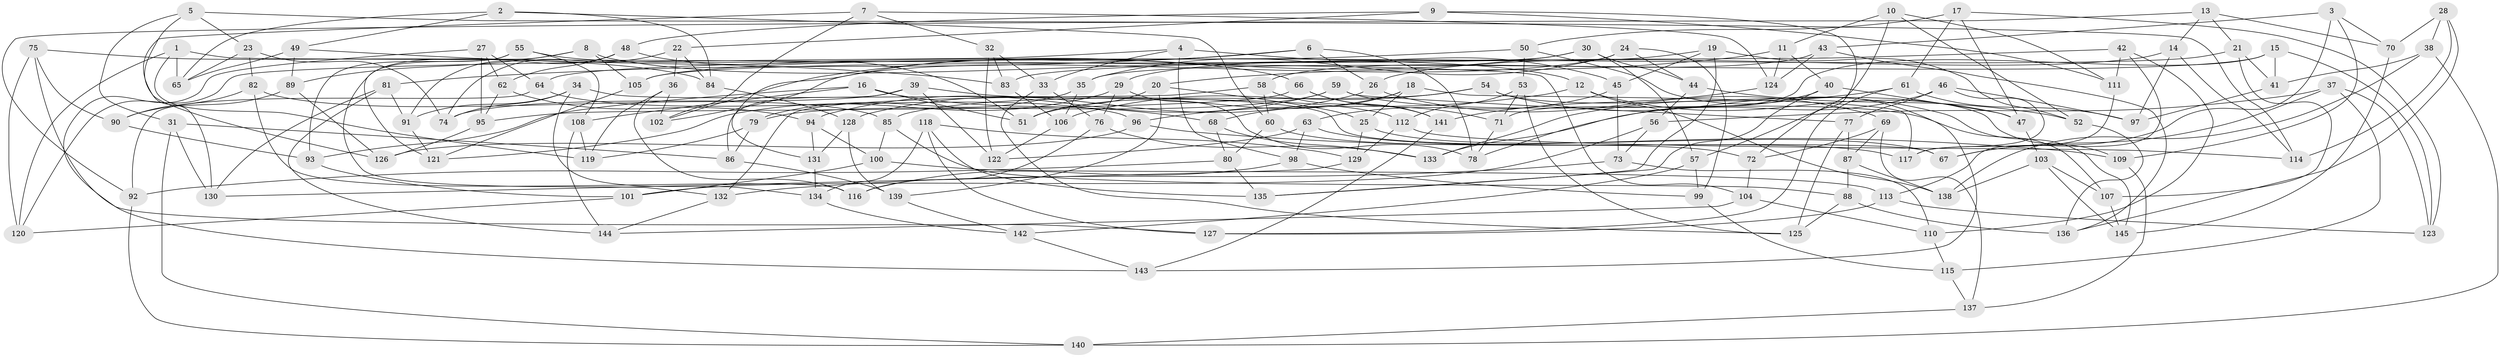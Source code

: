 // coarse degree distribution, {9: 0.029411764705882353, 4: 0.8529411764705882, 11: 0.0392156862745098, 3: 0.029411764705882353, 12: 0.029411764705882353, 8: 0.00980392156862745, 6: 0.00980392156862745}
// Generated by graph-tools (version 1.1) at 2025/53/03/04/25 22:53:47]
// undirected, 145 vertices, 290 edges
graph export_dot {
  node [color=gray90,style=filled];
  1;
  2;
  3;
  4;
  5;
  6;
  7;
  8;
  9;
  10;
  11;
  12;
  13;
  14;
  15;
  16;
  17;
  18;
  19;
  20;
  21;
  22;
  23;
  24;
  25;
  26;
  27;
  28;
  29;
  30;
  31;
  32;
  33;
  34;
  35;
  36;
  37;
  38;
  39;
  40;
  41;
  42;
  43;
  44;
  45;
  46;
  47;
  48;
  49;
  50;
  51;
  52;
  53;
  54;
  55;
  56;
  57;
  58;
  59;
  60;
  61;
  62;
  63;
  64;
  65;
  66;
  67;
  68;
  69;
  70;
  71;
  72;
  73;
  74;
  75;
  76;
  77;
  78;
  79;
  80;
  81;
  82;
  83;
  84;
  85;
  86;
  87;
  88;
  89;
  90;
  91;
  92;
  93;
  94;
  95;
  96;
  97;
  98;
  99;
  100;
  101;
  102;
  103;
  104;
  105;
  106;
  107;
  108;
  109;
  110;
  111;
  112;
  113;
  114;
  115;
  116;
  117;
  118;
  119;
  120;
  121;
  122;
  123;
  124;
  125;
  126;
  127;
  128;
  129;
  130;
  131;
  132;
  133;
  134;
  135;
  136;
  137;
  138;
  139;
  140;
  141;
  142;
  143;
  144;
  145;
  1 -- 104;
  1 -- 119;
  1 -- 120;
  1 -- 65;
  2 -- 84;
  2 -- 49;
  2 -- 60;
  2 -- 65;
  3 -- 43;
  3 -- 109;
  3 -- 70;
  3 -- 67;
  4 -- 33;
  4 -- 45;
  4 -- 120;
  4 -- 98;
  5 -- 126;
  5 -- 114;
  5 -- 23;
  5 -- 31;
  6 -- 81;
  6 -- 78;
  6 -- 26;
  6 -- 131;
  7 -- 130;
  7 -- 124;
  7 -- 32;
  7 -- 102;
  8 -- 12;
  8 -- 89;
  8 -- 132;
  8 -- 105;
  9 -- 72;
  9 -- 111;
  9 -- 48;
  9 -- 22;
  10 -- 111;
  10 -- 11;
  10 -- 57;
  10 -- 52;
  11 -- 20;
  11 -- 124;
  11 -- 40;
  12 -- 138;
  12 -- 96;
  12 -- 47;
  13 -- 92;
  13 -- 70;
  13 -- 21;
  13 -- 14;
  14 -- 114;
  14 -- 26;
  14 -- 97;
  15 -- 123;
  15 -- 41;
  15 -- 71;
  15 -- 35;
  16 -- 51;
  16 -- 93;
  16 -- 68;
  16 -- 108;
  17 -- 123;
  17 -- 61;
  17 -- 47;
  17 -- 50;
  18 -- 68;
  18 -- 51;
  18 -- 117;
  18 -- 25;
  19 -- 29;
  19 -- 52;
  19 -- 45;
  19 -- 135;
  20 -- 25;
  20 -- 51;
  20 -- 139;
  21 -- 105;
  21 -- 41;
  21 -- 107;
  22 -- 84;
  22 -- 36;
  22 -- 74;
  23 -- 82;
  23 -- 74;
  23 -- 65;
  24 -- 44;
  24 -- 102;
  24 -- 35;
  24 -- 99;
  25 -- 67;
  25 -- 129;
  26 -- 128;
  26 -- 69;
  27 -- 64;
  27 -- 143;
  27 -- 95;
  27 -- 62;
  28 -- 114;
  28 -- 70;
  28 -- 38;
  28 -- 136;
  29 -- 121;
  29 -- 76;
  29 -- 78;
  30 -- 44;
  30 -- 102;
  30 -- 57;
  30 -- 105;
  31 -- 86;
  31 -- 140;
  31 -- 130;
  32 -- 122;
  32 -- 83;
  32 -- 33;
  33 -- 76;
  33 -- 125;
  34 -- 91;
  34 -- 67;
  34 -- 74;
  34 -- 134;
  35 -- 79;
  35 -- 106;
  36 -- 119;
  36 -- 102;
  36 -- 116;
  37 -- 67;
  37 -- 56;
  37 -- 123;
  37 -- 115;
  38 -- 140;
  38 -- 41;
  38 -- 138;
  39 -- 86;
  39 -- 112;
  39 -- 122;
  39 -- 74;
  40 -- 78;
  40 -- 47;
  40 -- 135;
  41 -- 97;
  42 -- 111;
  42 -- 113;
  42 -- 110;
  42 -- 83;
  43 -- 58;
  43 -- 136;
  43 -- 124;
  44 -- 52;
  44 -- 56;
  45 -- 73;
  45 -- 63;
  46 -- 97;
  46 -- 77;
  46 -- 133;
  46 -- 117;
  47 -- 103;
  48 -- 91;
  48 -- 62;
  48 -- 51;
  49 -- 89;
  49 -- 83;
  49 -- 65;
  50 -- 53;
  50 -- 64;
  50 -- 143;
  52 -- 136;
  53 -- 125;
  53 -- 112;
  53 -- 71;
  54 -- 85;
  54 -- 145;
  54 -- 109;
  54 -- 106;
  55 -- 108;
  55 -- 66;
  55 -- 121;
  55 -- 93;
  56 -- 101;
  56 -- 73;
  57 -- 142;
  57 -- 99;
  58 -- 132;
  58 -- 60;
  58 -- 141;
  59 -- 94;
  59 -- 79;
  59 -- 77;
  59 -- 107;
  60 -- 80;
  60 -- 72;
  61 -- 97;
  61 -- 127;
  61 -- 133;
  62 -- 94;
  62 -- 95;
  63 -- 122;
  63 -- 98;
  63 -- 117;
  64 -- 92;
  64 -- 96;
  66 -- 71;
  66 -- 141;
  66 -- 95;
  68 -- 133;
  68 -- 80;
  69 -- 137;
  69 -- 87;
  69 -- 72;
  70 -- 145;
  71 -- 78;
  72 -- 104;
  73 -- 110;
  73 -- 132;
  75 -- 120;
  75 -- 127;
  75 -- 90;
  75 -- 84;
  76 -- 133;
  76 -- 116;
  77 -- 125;
  77 -- 87;
  79 -- 86;
  79 -- 119;
  80 -- 135;
  80 -- 92;
  81 -- 91;
  81 -- 144;
  81 -- 130;
  82 -- 90;
  82 -- 116;
  82 -- 85;
  83 -- 106;
  84 -- 128;
  85 -- 100;
  85 -- 88;
  86 -- 139;
  87 -- 88;
  87 -- 138;
  88 -- 136;
  88 -- 125;
  89 -- 90;
  89 -- 126;
  90 -- 93;
  91 -- 121;
  92 -- 140;
  93 -- 101;
  94 -- 131;
  94 -- 100;
  95 -- 126;
  96 -- 109;
  96 -- 126;
  98 -- 99;
  98 -- 116;
  99 -- 115;
  100 -- 113;
  100 -- 101;
  101 -- 120;
  103 -- 138;
  103 -- 107;
  103 -- 145;
  104 -- 144;
  104 -- 110;
  105 -- 121;
  106 -- 122;
  107 -- 145;
  108 -- 119;
  108 -- 144;
  109 -- 137;
  110 -- 115;
  111 -- 117;
  112 -- 114;
  112 -- 129;
  113 -- 123;
  113 -- 127;
  115 -- 137;
  118 -- 135;
  118 -- 127;
  118 -- 134;
  118 -- 129;
  124 -- 141;
  128 -- 131;
  128 -- 139;
  129 -- 130;
  131 -- 134;
  132 -- 144;
  134 -- 142;
  137 -- 140;
  139 -- 142;
  141 -- 143;
  142 -- 143;
}
